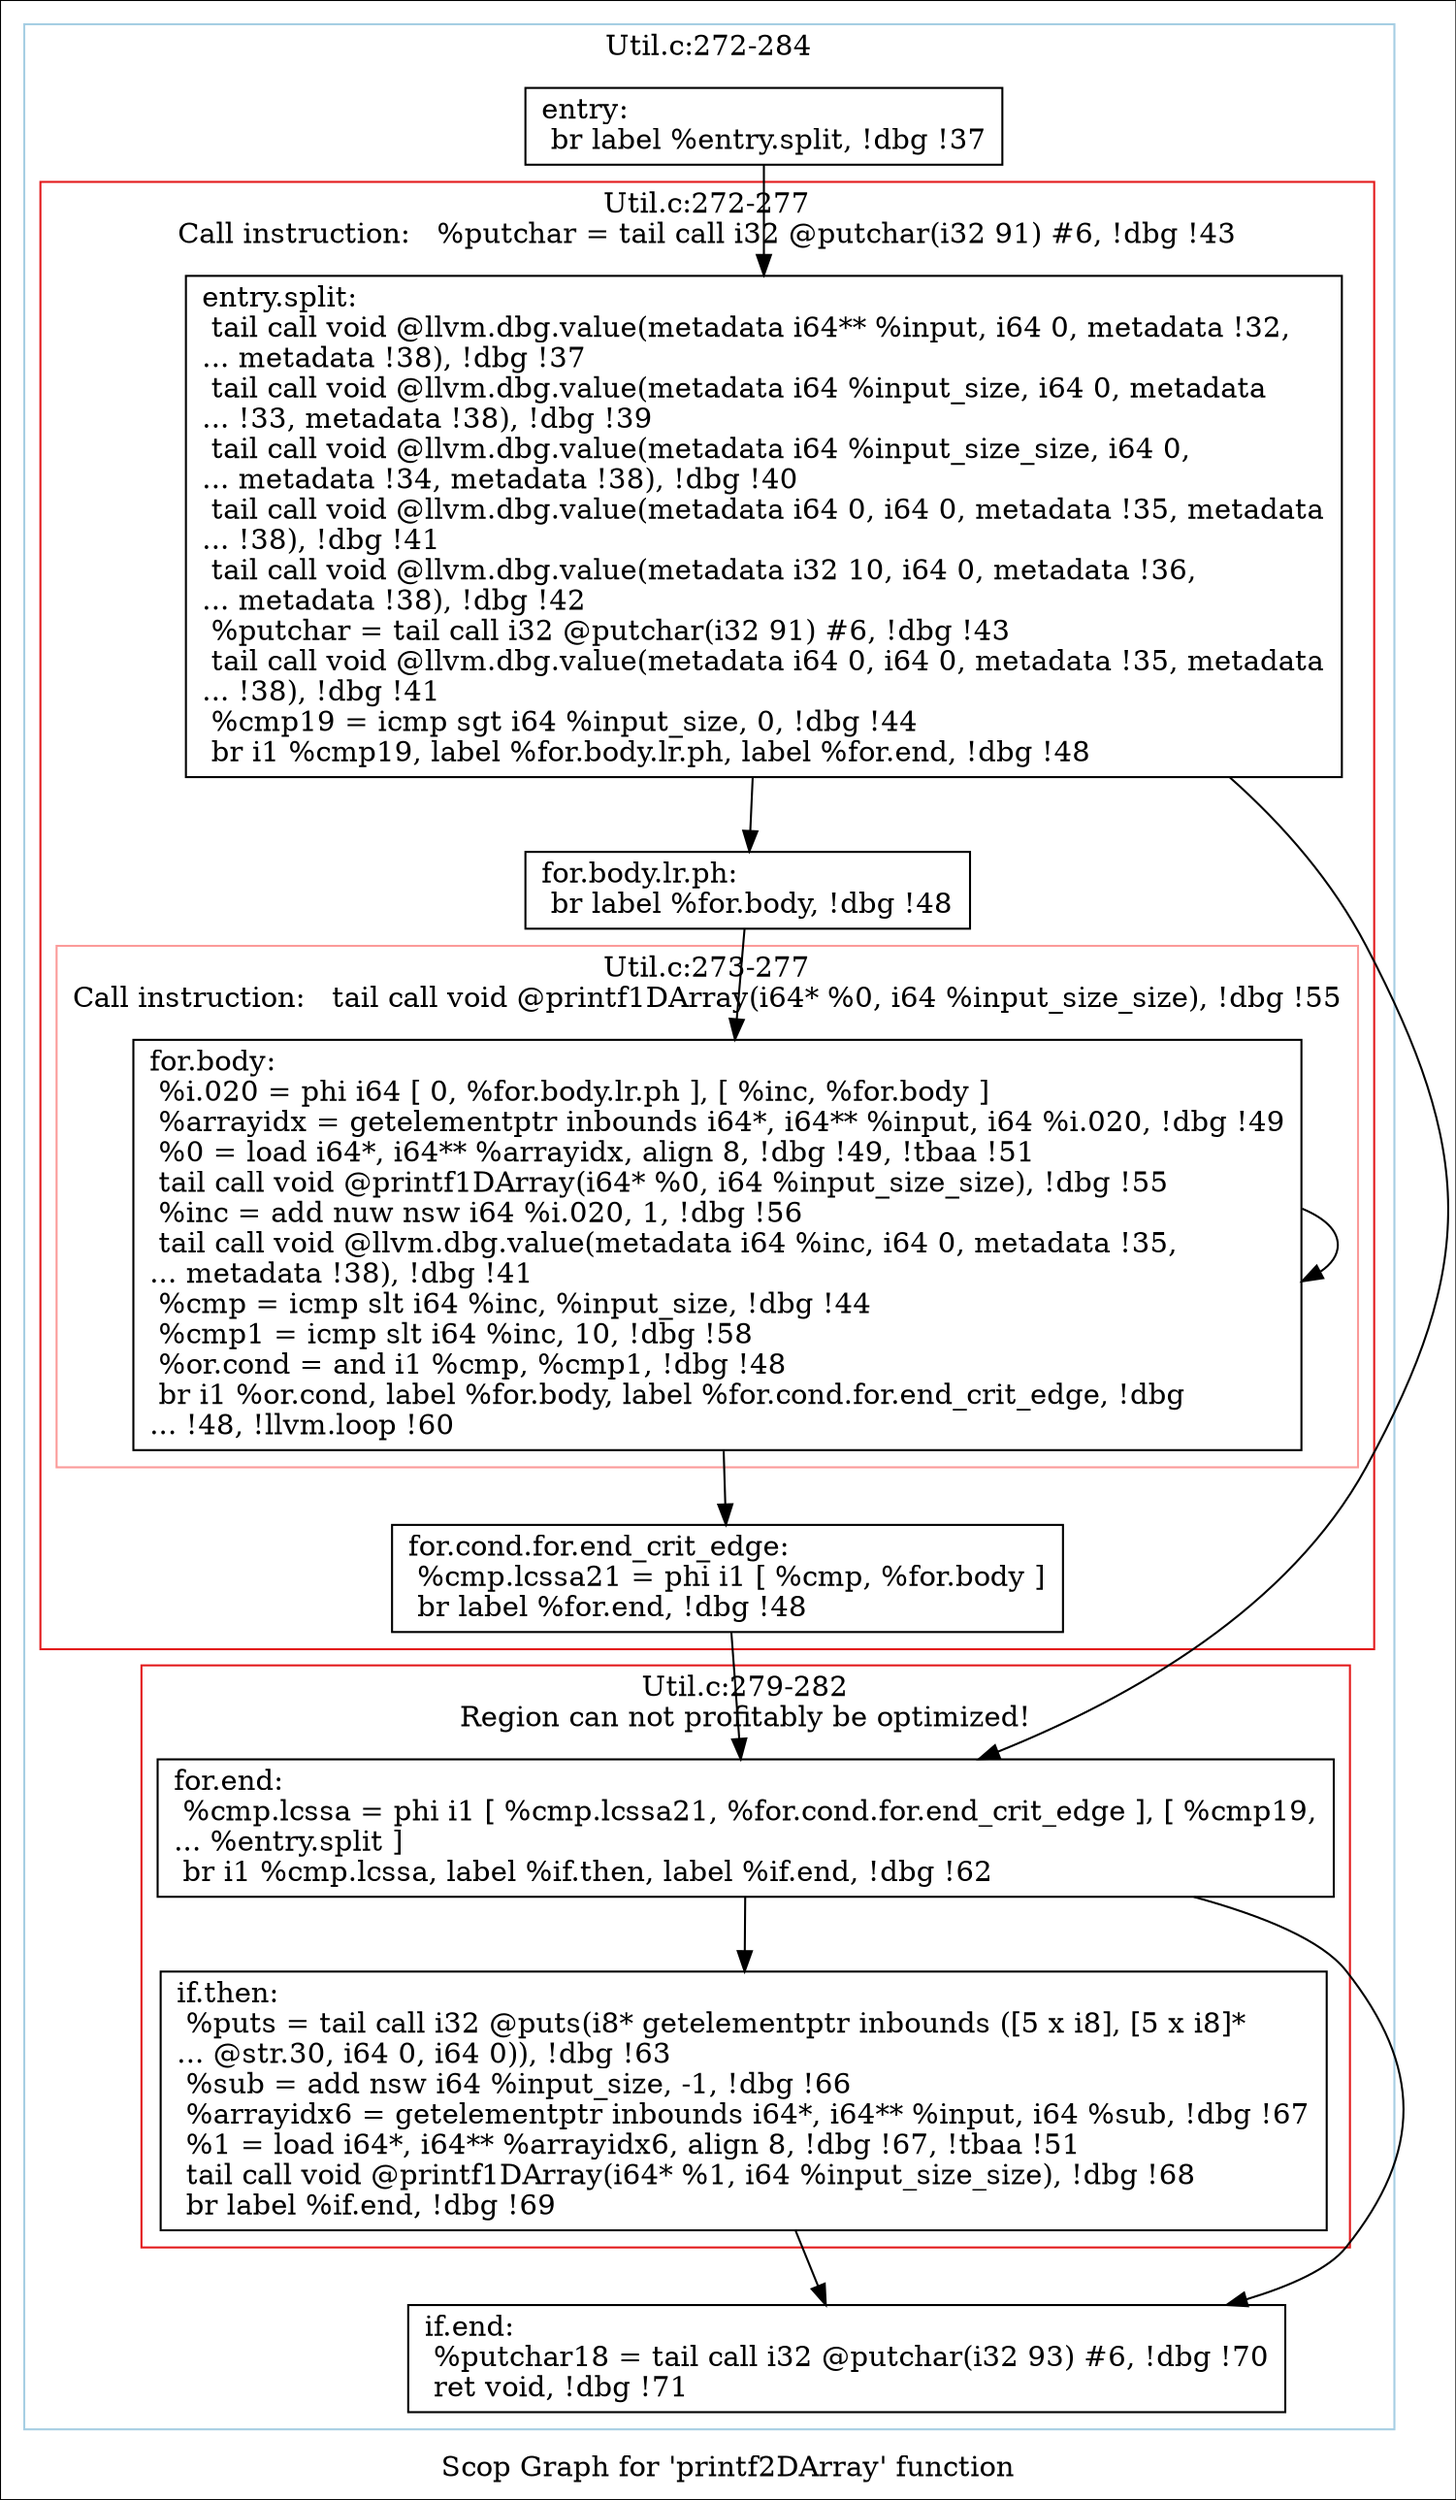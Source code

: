 digraph "Scop Graph for 'printf2DArray' function" {
	label="Scop Graph for 'printf2DArray' function";

	Node0xb1f5330 [shape=record,label="{entry:\l  br label %entry.split, !dbg !37\l}"];
	Node0xb1f5330 -> Node0xb1e26c0;
	Node0xb1e26c0 [shape=record,label="{entry.split:                                      \l  tail call void @llvm.dbg.value(metadata i64** %input, i64 0, metadata !32,\l... metadata !38), !dbg !37\l  tail call void @llvm.dbg.value(metadata i64 %input_size, i64 0, metadata\l... !33, metadata !38), !dbg !39\l  tail call void @llvm.dbg.value(metadata i64 %input_size_size, i64 0,\l... metadata !34, metadata !38), !dbg !40\l  tail call void @llvm.dbg.value(metadata i64 0, i64 0, metadata !35, metadata\l... !38), !dbg !41\l  tail call void @llvm.dbg.value(metadata i32 10, i64 0, metadata !36,\l... metadata !38), !dbg !42\l  %putchar = tail call i32 @putchar(i32 91) #6, !dbg !43\l  tail call void @llvm.dbg.value(metadata i64 0, i64 0, metadata !35, metadata\l... !38), !dbg !41\l  %cmp19 = icmp sgt i64 %input_size, 0, !dbg !44\l  br i1 %cmp19, label %for.body.lr.ph, label %for.end, !dbg !48\l}"];
	Node0xb1e26c0 -> Node0xb236010;
	Node0xb1e26c0 -> Node0xb225770;
	Node0xb236010 [shape=record,label="{for.body.lr.ph:                                   \l  br label %for.body, !dbg !48\l}"];
	Node0xb236010 -> Node0xb29a880;
	Node0xb29a880 [shape=record,label="{for.body:                                         \l  %i.020 = phi i64 [ 0, %for.body.lr.ph ], [ %inc, %for.body ]\l  %arrayidx = getelementptr inbounds i64*, i64** %input, i64 %i.020, !dbg !49\l  %0 = load i64*, i64** %arrayidx, align 8, !dbg !49, !tbaa !51\l  tail call void @printf1DArray(i64* %0, i64 %input_size_size), !dbg !55\l  %inc = add nuw nsw i64 %i.020, 1, !dbg !56\l  tail call void @llvm.dbg.value(metadata i64 %inc, i64 0, metadata !35,\l... metadata !38), !dbg !41\l  %cmp = icmp slt i64 %inc, %input_size, !dbg !44\l  %cmp1 = icmp slt i64 %inc, 10, !dbg !58\l  %or.cond = and i1 %cmp, %cmp1, !dbg !48\l  br i1 %or.cond, label %for.body, label %for.cond.for.end_crit_edge, !dbg\l... !48, !llvm.loop !60\l}"];
	Node0xb29a880 -> Node0xb29a880[constraint=false];
	Node0xb29a880 -> Node0xb20e090;
	Node0xb20e090 [shape=record,label="{for.cond.for.end_crit_edge:                       \l  %cmp.lcssa21 = phi i1 [ %cmp, %for.body ]\l  br label %for.end, !dbg !48\l}"];
	Node0xb20e090 -> Node0xb225770;
	Node0xb225770 [shape=record,label="{for.end:                                          \l  %cmp.lcssa = phi i1 [ %cmp.lcssa21, %for.cond.for.end_crit_edge ], [ %cmp19,\l... %entry.split ]\l  br i1 %cmp.lcssa, label %if.then, label %if.end, !dbg !62\l}"];
	Node0xb225770 -> Node0xb1e8170;
	Node0xb225770 -> Node0xb1fbad0;
	Node0xb1e8170 [shape=record,label="{if.then:                                          \l  %puts = tail call i32 @puts(i8* getelementptr inbounds ([5 x i8], [5 x i8]*\l... @str.30, i64 0, i64 0)), !dbg !63\l  %sub = add nsw i64 %input_size, -1, !dbg !66\l  %arrayidx6 = getelementptr inbounds i64*, i64** %input, i64 %sub, !dbg !67\l  %1 = load i64*, i64** %arrayidx6, align 8, !dbg !67, !tbaa !51\l  tail call void @printf1DArray(i64* %1, i64 %input_size_size), !dbg !68\l  br label %if.end, !dbg !69\l}"];
	Node0xb1e8170 -> Node0xb1fbad0;
	Node0xb1fbad0 [shape=record,label="{if.end:                                           \l  %putchar18 = tail call i32 @putchar(i32 93) #6, !dbg !70\l  ret void, !dbg !71\l}"];
	colorscheme = "paired12"
        subgraph cluster_0xb217800 {
          label = "Util.c:272-284
";
          style = solid;
          color = 1
          subgraph cluster_0xb237a90 {
            label = "Util.c:272-277
Call instruction:   %putchar = tail call i32 @putchar(i32 91) #6, !dbg !43";
            style = solid;
            color = 6
            subgraph cluster_0xb237a10 {
              label = "Util.c:273-277
Call instruction:   tail call void @printf1DArray(i64* %0, i64 %input_size_size), !dbg !55";
              style = solid;
              color = 5
              Node0xb29a880;
            }
            Node0xb1e26c0;
            Node0xb236010;
            Node0xb20e090;
          }
          subgraph cluster_0xb223f50 {
            label = "Util.c:279-282
Region can not profitably be optimized!";
            style = solid;
            color = 6
            Node0xb225770;
            Node0xb1e8170;
          }
          Node0xb1f5330;
          Node0xb1fbad0;
        }
}
